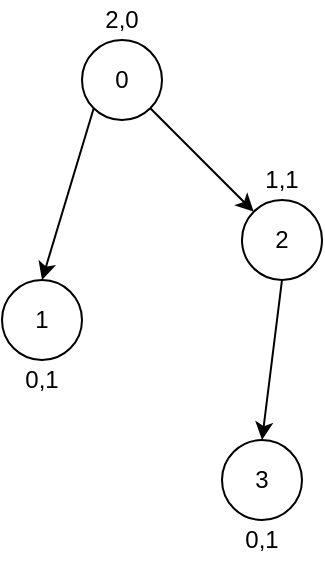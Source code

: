 <mxfile version="10.9.5" type="device"><diagram id="tzilsuKPeHLwmBVaRPQq" name="1"><mxGraphModel dx="1086" dy="808" grid="1" gridSize="10" guides="1" tooltips="1" connect="1" arrows="1" fold="1" page="1" pageScale="1" pageWidth="827" pageHeight="1169" math="0" shadow="0"><root><mxCell id="TahLA_ivWqD-6kH8Dcdh-0"/><mxCell id="TahLA_ivWqD-6kH8Dcdh-1" parent="TahLA_ivWqD-6kH8Dcdh-0"/><mxCell id="UxuVIZF3lTVWISwA5Wrb-0" value="0" style="ellipse;whiteSpace=wrap;html=1;aspect=fixed;" parent="TahLA_ivWqD-6kH8Dcdh-1" vertex="1"><mxGeometry x="80" y="40" width="40" height="40" as="geometry"/></mxCell><mxCell id="UxuVIZF3lTVWISwA5Wrb-1" value="1" style="ellipse;whiteSpace=wrap;html=1;aspect=fixed;" parent="TahLA_ivWqD-6kH8Dcdh-1" vertex="1"><mxGeometry x="40" y="160" width="40" height="40" as="geometry"/></mxCell><mxCell id="UxuVIZF3lTVWISwA5Wrb-2" value="2" style="ellipse;whiteSpace=wrap;html=1;aspect=fixed;" parent="TahLA_ivWqD-6kH8Dcdh-1" vertex="1"><mxGeometry x="160" y="120" width="40" height="40" as="geometry"/></mxCell><mxCell id="UxuVIZF3lTVWISwA5Wrb-3" value="3" style="ellipse;whiteSpace=wrap;html=1;aspect=fixed;" parent="TahLA_ivWqD-6kH8Dcdh-1" vertex="1"><mxGeometry x="150" y="240" width="40" height="40" as="geometry"/></mxCell><mxCell id="UxuVIZF3lTVWISwA5Wrb-4" value="" style="endArrow=classic;html=1;entryX=0.5;entryY=0;entryDx=0;entryDy=0;exitX=0;exitY=1;exitDx=0;exitDy=0;" parent="TahLA_ivWqD-6kH8Dcdh-1" source="UxuVIZF3lTVWISwA5Wrb-0" target="UxuVIZF3lTVWISwA5Wrb-1" edge="1"><mxGeometry width="50" height="50" relative="1" as="geometry"><mxPoint x="150" y="270" as="sourcePoint"/><mxPoint x="200" y="220" as="targetPoint"/></mxGeometry></mxCell><mxCell id="UxuVIZF3lTVWISwA5Wrb-5" value="" style="endArrow=classic;html=1;exitX=1;exitY=1;exitDx=0;exitDy=0;entryX=0;entryY=0;entryDx=0;entryDy=0;" parent="TahLA_ivWqD-6kH8Dcdh-1" source="UxuVIZF3lTVWISwA5Wrb-0" target="UxuVIZF3lTVWISwA5Wrb-2" edge="1"><mxGeometry width="50" height="50" relative="1" as="geometry"><mxPoint x="160" y="210" as="sourcePoint"/><mxPoint x="70" y="160" as="targetPoint"/></mxGeometry></mxCell><mxCell id="UxuVIZF3lTVWISwA5Wrb-6" value="" style="endArrow=classic;html=1;exitX=0.5;exitY=1;exitDx=0;exitDy=0;entryX=0.5;entryY=0;entryDx=0;entryDy=0;" parent="TahLA_ivWqD-6kH8Dcdh-1" source="UxuVIZF3lTVWISwA5Wrb-2" target="UxuVIZF3lTVWISwA5Wrb-3" edge="1"><mxGeometry width="50" height="50" relative="1" as="geometry"><mxPoint x="124" y="84" as="sourcePoint"/><mxPoint x="176" y="136" as="targetPoint"/></mxGeometry></mxCell><mxCell id="UxuVIZF3lTVWISwA5Wrb-9" value="2,0" style="text;html=1;strokeColor=none;fillColor=none;align=center;verticalAlign=middle;whiteSpace=wrap;rounded=0;" parent="TahLA_ivWqD-6kH8Dcdh-1" vertex="1"><mxGeometry x="80" y="20" width="40" height="20" as="geometry"/></mxCell><mxCell id="UxuVIZF3lTVWISwA5Wrb-10" value="0,1" style="text;html=1;strokeColor=none;fillColor=none;align=center;verticalAlign=middle;whiteSpace=wrap;rounded=0;" parent="TahLA_ivWqD-6kH8Dcdh-1" vertex="1"><mxGeometry x="40" y="200" width="40" height="20" as="geometry"/></mxCell><mxCell id="UxuVIZF3lTVWISwA5Wrb-11" value="1,1" style="text;html=1;strokeColor=none;fillColor=none;align=center;verticalAlign=middle;whiteSpace=wrap;rounded=0;" parent="TahLA_ivWqD-6kH8Dcdh-1" vertex="1"><mxGeometry x="160" y="100" width="40" height="20" as="geometry"/></mxCell><mxCell id="UxuVIZF3lTVWISwA5Wrb-12" value="0,1" style="text;html=1;strokeColor=none;fillColor=none;align=center;verticalAlign=middle;whiteSpace=wrap;rounded=0;" parent="TahLA_ivWqD-6kH8Dcdh-1" vertex="1"><mxGeometry x="150" y="280" width="40" height="20" as="geometry"/></mxCell></root></mxGraphModel></diagram><diagram name="2" id="OuB2vv3A0w0pG_8J8OXR"><mxGraphModel dx="752" dy="665" grid="1" gridSize="10" guides="1" tooltips="1" connect="1" arrows="1" fold="1" page="1" pageScale="1" pageWidth="827" pageHeight="1169" math="0" shadow="0"><root><mxCell id="rhlMoIoAInxL3PDS8vYJ-0"/><mxCell id="rhlMoIoAInxL3PDS8vYJ-1" parent="rhlMoIoAInxL3PDS8vYJ-0"/><mxCell id="rhlMoIoAInxL3PDS8vYJ-2" value="0" style="ellipse;whiteSpace=wrap;html=1;aspect=fixed;" vertex="1" parent="rhlMoIoAInxL3PDS8vYJ-1"><mxGeometry x="80" y="40" width="40" height="40" as="geometry"/></mxCell><mxCell id="rhlMoIoAInxL3PDS8vYJ-3" value="1" style="ellipse;whiteSpace=wrap;html=1;aspect=fixed;" vertex="1" parent="rhlMoIoAInxL3PDS8vYJ-1"><mxGeometry x="40" y="160" width="40" height="40" as="geometry"/></mxCell><mxCell id="rhlMoIoAInxL3PDS8vYJ-4" value="2" style="ellipse;whiteSpace=wrap;html=1;aspect=fixed;" vertex="1" parent="rhlMoIoAInxL3PDS8vYJ-1"><mxGeometry x="160" y="120" width="40" height="40" as="geometry"/></mxCell><mxCell id="rhlMoIoAInxL3PDS8vYJ-5" value="3" style="ellipse;whiteSpace=wrap;html=1;aspect=fixed;fillColor=#f8cecc;strokeColor=#b85450;" vertex="1" parent="rhlMoIoAInxL3PDS8vYJ-1"><mxGeometry x="150" y="240" width="40" height="40" as="geometry"/></mxCell><mxCell id="rhlMoIoAInxL3PDS8vYJ-6" value="" style="endArrow=classic;html=1;entryX=0.5;entryY=0;entryDx=0;entryDy=0;exitX=0;exitY=1;exitDx=0;exitDy=0;" edge="1" parent="rhlMoIoAInxL3PDS8vYJ-1" source="rhlMoIoAInxL3PDS8vYJ-2" target="rhlMoIoAInxL3PDS8vYJ-3"><mxGeometry width="50" height="50" relative="1" as="geometry"><mxPoint x="150" y="270" as="sourcePoint"/><mxPoint x="200" y="220" as="targetPoint"/></mxGeometry></mxCell><mxCell id="rhlMoIoAInxL3PDS8vYJ-7" value="" style="endArrow=classic;html=1;exitX=1;exitY=1;exitDx=0;exitDy=0;entryX=0;entryY=0;entryDx=0;entryDy=0;" edge="1" parent="rhlMoIoAInxL3PDS8vYJ-1" source="rhlMoIoAInxL3PDS8vYJ-2" target="rhlMoIoAInxL3PDS8vYJ-4"><mxGeometry width="50" height="50" relative="1" as="geometry"><mxPoint x="160" y="210" as="sourcePoint"/><mxPoint x="70" y="160" as="targetPoint"/></mxGeometry></mxCell><mxCell id="rhlMoIoAInxL3PDS8vYJ-8" value="" style="endArrow=classic;html=1;exitX=0.5;exitY=1;exitDx=0;exitDy=0;entryX=0.5;entryY=0;entryDx=0;entryDy=0;" edge="1" parent="rhlMoIoAInxL3PDS8vYJ-1" source="rhlMoIoAInxL3PDS8vYJ-4" target="rhlMoIoAInxL3PDS8vYJ-5"><mxGeometry width="50" height="50" relative="1" as="geometry"><mxPoint x="124" y="84" as="sourcePoint"/><mxPoint x="176" y="136" as="targetPoint"/></mxGeometry></mxCell><mxCell id="rhlMoIoAInxL3PDS8vYJ-9" value="2,0" style="text;html=1;strokeColor=none;fillColor=none;align=center;verticalAlign=middle;whiteSpace=wrap;rounded=0;" vertex="1" parent="rhlMoIoAInxL3PDS8vYJ-1"><mxGeometry x="80" y="20" width="40" height="20" as="geometry"/></mxCell><mxCell id="rhlMoIoAInxL3PDS8vYJ-10" value="0,1" style="text;html=1;strokeColor=none;fillColor=none;align=center;verticalAlign=middle;whiteSpace=wrap;rounded=0;" vertex="1" parent="rhlMoIoAInxL3PDS8vYJ-1"><mxGeometry x="40" y="200" width="40" height="20" as="geometry"/></mxCell><mxCell id="rhlMoIoAInxL3PDS8vYJ-11" value="1,1" style="text;html=1;strokeColor=none;fillColor=none;align=center;verticalAlign=middle;whiteSpace=wrap;rounded=0;" vertex="1" parent="rhlMoIoAInxL3PDS8vYJ-1"><mxGeometry x="160" y="100" width="40" height="20" as="geometry"/></mxCell><mxCell id="rhlMoIoAInxL3PDS8vYJ-12" value="0,&lt;font color=&quot;#ff0000&quot; size=&quot;1&quot;&gt;&lt;b style=&quot;font-size: 18px&quot;&gt;2&lt;/b&gt;&lt;/font&gt;" style="text;html=1;strokeColor=none;fillColor=none;align=center;verticalAlign=middle;whiteSpace=wrap;rounded=0;" vertex="1" parent="rhlMoIoAInxL3PDS8vYJ-1"><mxGeometry x="150" y="280" width="40" height="20" as="geometry"/></mxCell><mxCell id="rhlMoIoAInxL3PDS8vYJ-13" value="" style="endArrow=classic;html=1;exitX=1;exitY=1;exitDx=0;exitDy=0;entryX=0;entryY=0;entryDx=0;entryDy=0;" edge="1" parent="rhlMoIoAInxL3PDS8vYJ-1" source="rhlMoIoAInxL3PDS8vYJ-3" target="rhlMoIoAInxL3PDS8vYJ-5"><mxGeometry width="50" height="50" relative="1" as="geometry"><mxPoint x="190" y="170" as="sourcePoint"/><mxPoint x="180" y="250" as="targetPoint"/></mxGeometry></mxCell></root></mxGraphModel></diagram><diagram name="3" id="iRew954mCdvNhXYg4yZM"><mxGraphModel dx="752" dy="665" grid="1" gridSize="10" guides="1" tooltips="1" connect="1" arrows="1" fold="1" page="1" pageScale="1" pageWidth="827" pageHeight="1169" math="0" shadow="0"><root><mxCell id="q-_dCei5sOV43WWUDazu-0"/><mxCell id="q-_dCei5sOV43WWUDazu-1" parent="q-_dCei5sOV43WWUDazu-0"/><mxCell id="q-_dCei5sOV43WWUDazu-2" value="0" style="ellipse;whiteSpace=wrap;html=1;aspect=fixed;fillColor=#f8cecc;strokeColor=#b85450;" vertex="1" parent="q-_dCei5sOV43WWUDazu-1"><mxGeometry x="50" y="40" width="40" height="40" as="geometry"/></mxCell><mxCell id="q-_dCei5sOV43WWUDazu-3" value="1" style="ellipse;whiteSpace=wrap;html=1;aspect=fixed;fillColor=#f8cecc;strokeColor=#b85450;" vertex="1" parent="q-_dCei5sOV43WWUDazu-1"><mxGeometry x="40" y="160" width="40" height="40" as="geometry"/></mxCell><mxCell id="q-_dCei5sOV43WWUDazu-6" value="" style="endArrow=classic;html=1;entryX=0.5;entryY=0;entryDx=0;entryDy=0;exitX=0.5;exitY=1;exitDx=0;exitDy=0;startArrow=classic;startFill=1;" edge="1" parent="q-_dCei5sOV43WWUDazu-1" source="q-_dCei5sOV43WWUDazu-2" target="q-_dCei5sOV43WWUDazu-3"><mxGeometry width="50" height="50" relative="1" as="geometry"><mxPoint x="130" y="270" as="sourcePoint"/><mxPoint x="180" y="220" as="targetPoint"/></mxGeometry></mxCell><mxCell id="q-_dCei5sOV43WWUDazu-9" value="1,1" style="text;html=1;strokeColor=none;fillColor=none;align=center;verticalAlign=middle;whiteSpace=wrap;rounded=0;" vertex="1" parent="q-_dCei5sOV43WWUDazu-1"><mxGeometry x="50" y="20" width="40" height="20" as="geometry"/></mxCell><mxCell id="q-_dCei5sOV43WWUDazu-10" value="1,1" style="text;html=1;strokeColor=none;fillColor=none;align=center;verticalAlign=middle;whiteSpace=wrap;rounded=0;" vertex="1" parent="q-_dCei5sOV43WWUDazu-1"><mxGeometry x="40" y="200" width="40" height="20" as="geometry"/></mxCell></root></mxGraphModel></diagram><diagram name="4" id="dxi8ccusbVNxJw3dRPuW"><mxGraphModel dx="1086" dy="808" grid="1" gridSize="10" guides="1" tooltips="1" connect="1" arrows="1" fold="1" page="1" pageScale="1" pageWidth="827" pageHeight="1169" math="0" shadow="0"><root><mxCell id="f0vTfwAAW7bv08m2dScd-0"/><mxCell id="f0vTfwAAW7bv08m2dScd-1" parent="f0vTfwAAW7bv08m2dScd-0"/><mxCell id="f0vTfwAAW7bv08m2dScd-2" value="0" style="ellipse;whiteSpace=wrap;html=1;aspect=fixed;fillColor=#f8cecc;strokeColor=#b85450;" parent="f0vTfwAAW7bv08m2dScd-1" vertex="1"><mxGeometry x="80" y="40" width="40" height="40" as="geometry"/></mxCell><mxCell id="f0vTfwAAW7bv08m2dScd-3" value="1" style="ellipse;whiteSpace=wrap;html=1;aspect=fixed;" parent="f0vTfwAAW7bv08m2dScd-1" vertex="1"><mxGeometry x="40" y="120" width="40" height="40" as="geometry"/></mxCell><mxCell id="f0vTfwAAW7bv08m2dScd-4" value="" style="endArrow=classic;html=1;exitX=0;exitY=1;exitDx=0;exitDy=0;startArrow=classic;startFill=1;" parent="f0vTfwAAW7bv08m2dScd-1" source="f0vTfwAAW7bv08m2dScd-2" edge="1"><mxGeometry width="50" height="50" relative="1" as="geometry"><mxPoint x="130" y="270" as="sourcePoint"/><mxPoint x="70" y="120" as="targetPoint"/></mxGeometry></mxCell><mxCell id="f0vTfwAAW7bv08m2dScd-5" value="2,&lt;b style=&quot;color: rgb(255 , 0 , 0) ; font-size: 18px&quot;&gt;0&lt;/b&gt;" style="text;html=1;strokeColor=none;fillColor=none;align=center;verticalAlign=middle;whiteSpace=wrap;rounded=0;" parent="f0vTfwAAW7bv08m2dScd-1" vertex="1"><mxGeometry x="80" y="20" width="40" height="20" as="geometry"/></mxCell><mxCell id="f0vTfwAAW7bv08m2dScd-6" value="0,1" style="text;html=1;strokeColor=none;fillColor=none;align=center;verticalAlign=middle;whiteSpace=wrap;rounded=0;" parent="f0vTfwAAW7bv08m2dScd-1" vertex="1"><mxGeometry x="40" y="160" width="40" height="20" as="geometry"/></mxCell><mxCell id="f0vTfwAAW7bv08m2dScd-7" value="2" style="ellipse;whiteSpace=wrap;html=1;aspect=fixed;" parent="f0vTfwAAW7bv08m2dScd-1" vertex="1"><mxGeometry x="120" y="120" width="40" height="40" as="geometry"/></mxCell><mxCell id="f0vTfwAAW7bv08m2dScd-8" value="" style="endArrow=classic;html=1;entryX=0.5;entryY=0;entryDx=0;entryDy=0;exitX=1;exitY=1;exitDx=0;exitDy=0;startArrow=classic;startFill=1;" parent="f0vTfwAAW7bv08m2dScd-1" source="f0vTfwAAW7bv08m2dScd-2" target="f0vTfwAAW7bv08m2dScd-7" edge="1"><mxGeometry width="50" height="50" relative="1" as="geometry"><mxPoint x="96" y="84" as="sourcePoint"/><mxPoint x="70" y="130" as="targetPoint"/></mxGeometry></mxCell><mxCell id="xT1qbH80P8VRu6iQ39Rh-0" value="0,1" style="text;html=1;strokeColor=none;fillColor=none;align=center;verticalAlign=middle;whiteSpace=wrap;rounded=0;" parent="f0vTfwAAW7bv08m2dScd-1" vertex="1"><mxGeometry x="120" y="160" width="40" height="20" as="geometry"/></mxCell><mxCell id="xT1qbH80P8VRu6iQ39Rh-1" value="3" style="ellipse;whiteSpace=wrap;html=1;aspect=fixed;fillColor=#f8cecc;strokeColor=#b85450;" parent="f0vTfwAAW7bv08m2dScd-1" vertex="1"><mxGeometry x="240" y="40" width="40" height="40" as="geometry"/></mxCell><mxCell id="xT1qbH80P8VRu6iQ39Rh-2" value="4" style="ellipse;whiteSpace=wrap;html=1;aspect=fixed;" parent="f0vTfwAAW7bv08m2dScd-1" vertex="1"><mxGeometry x="200" y="120" width="40" height="40" as="geometry"/></mxCell><mxCell id="xT1qbH80P8VRu6iQ39Rh-3" value="" style="endArrow=classic;html=1;exitX=0;exitY=1;exitDx=0;exitDy=0;startArrow=classic;startFill=1;" parent="f0vTfwAAW7bv08m2dScd-1" source="xT1qbH80P8VRu6iQ39Rh-1" edge="1"><mxGeometry width="50" height="50" relative="1" as="geometry"><mxPoint x="290" y="270" as="sourcePoint"/><mxPoint x="230" y="120" as="targetPoint"/></mxGeometry></mxCell><mxCell id="xT1qbH80P8VRu6iQ39Rh-4" value="2,&lt;b style=&quot;color: rgb(255 , 0 , 0) ; font-size: 18px&quot;&gt;0&lt;/b&gt;" style="text;html=1;strokeColor=none;fillColor=none;align=center;verticalAlign=middle;whiteSpace=wrap;rounded=0;" parent="f0vTfwAAW7bv08m2dScd-1" vertex="1"><mxGeometry x="240" y="20" width="40" height="20" as="geometry"/></mxCell><mxCell id="xT1qbH80P8VRu6iQ39Rh-5" value="0,1" style="text;html=1;strokeColor=none;fillColor=none;align=center;verticalAlign=middle;whiteSpace=wrap;rounded=0;" parent="f0vTfwAAW7bv08m2dScd-1" vertex="1"><mxGeometry x="200" y="160" width="40" height="20" as="geometry"/></mxCell><mxCell id="xT1qbH80P8VRu6iQ39Rh-6" value="5" style="ellipse;whiteSpace=wrap;html=1;aspect=fixed;" parent="f0vTfwAAW7bv08m2dScd-1" vertex="1"><mxGeometry x="280" y="120" width="40" height="40" as="geometry"/></mxCell><mxCell id="xT1qbH80P8VRu6iQ39Rh-7" value="" style="endArrow=classic;html=1;entryX=0.5;entryY=0;entryDx=0;entryDy=0;exitX=1;exitY=1;exitDx=0;exitDy=0;startArrow=classic;startFill=1;" parent="f0vTfwAAW7bv08m2dScd-1" source="xT1qbH80P8VRu6iQ39Rh-1" target="xT1qbH80P8VRu6iQ39Rh-6" edge="1"><mxGeometry width="50" height="50" relative="1" as="geometry"><mxPoint x="256" y="84" as="sourcePoint"/><mxPoint x="230" y="130" as="targetPoint"/></mxGeometry></mxCell><mxCell id="xT1qbH80P8VRu6iQ39Rh-8" value="0,1" style="text;html=1;strokeColor=none;fillColor=none;align=center;verticalAlign=middle;whiteSpace=wrap;rounded=0;" parent="f0vTfwAAW7bv08m2dScd-1" vertex="1"><mxGeometry x="280" y="160" width="40" height="20" as="geometry"/></mxCell></root></mxGraphModel></diagram><diagram id="7oJwPOLyvhQTAYORcPGj" name="5"><mxGraphModel dx="752" dy="665" grid="1" gridSize="10" guides="1" tooltips="1" connect="1" arrows="1" fold="1" page="1" pageScale="1" pageWidth="827" pageHeight="1169" math="0" shadow="0"><root><mxCell id="0"/><mxCell id="1" parent="0"/><mxCell id="s56jSCcmBYTFe2Q5UO35-1" value="0" style="ellipse;whiteSpace=wrap;html=1;aspect=fixed;" vertex="1" parent="1"><mxGeometry x="200" y="40" width="40" height="40" as="geometry"/></mxCell><mxCell id="s56jSCcmBYTFe2Q5UO35-2" value="1" style="ellipse;whiteSpace=wrap;html=1;aspect=fixed;" vertex="1" parent="1"><mxGeometry x="120" y="120" width="40" height="40" as="geometry"/></mxCell><mxCell id="s56jSCcmBYTFe2Q5UO35-4" value="2" style="ellipse;whiteSpace=wrap;html=1;aspect=fixed;" vertex="1" parent="1"><mxGeometry x="40" y="200" width="40" height="40" as="geometry"/></mxCell><mxCell id="s56jSCcmBYTFe2Q5UO35-5" value="3" style="ellipse;whiteSpace=wrap;html=1;aspect=fixed;fillColor=#f8cecc;strokeColor=#b85450;" vertex="1" parent="1"><mxGeometry x="240" y="120" width="40" height="40" as="geometry"/></mxCell><mxCell id="s56jSCcmBYTFe2Q5UO35-6" value="" style="endArrow=classic;html=1;entryX=1;entryY=0;entryDx=0;entryDy=0;exitX=0;exitY=1;exitDx=0;exitDy=0;" edge="1" parent="1" source="s56jSCcmBYTFe2Q5UO35-1" target="s56jSCcmBYTFe2Q5UO35-2"><mxGeometry width="50" height="50" relative="1" as="geometry"><mxPoint x="150" y="270" as="sourcePoint"/><mxPoint x="200" y="220" as="targetPoint"/></mxGeometry></mxCell><mxCell id="s56jSCcmBYTFe2Q5UO35-7" value="" style="endArrow=classic;html=1;exitX=0;exitY=1;exitDx=0;exitDy=0;entryX=1;entryY=0;entryDx=0;entryDy=0;" edge="1" parent="1" source="s56jSCcmBYTFe2Q5UO35-2" target="s56jSCcmBYTFe2Q5UO35-4"><mxGeometry width="50" height="50" relative="1" as="geometry"><mxPoint x="160" y="210" as="sourcePoint"/><mxPoint x="70" y="160" as="targetPoint"/></mxGeometry></mxCell><mxCell id="89J2Xebp9jentbandLh8-1" value="1,0" style="text;html=1;strokeColor=none;fillColor=none;align=center;verticalAlign=middle;whiteSpace=wrap;rounded=0;" vertex="1" parent="1"><mxGeometry x="200" y="20" width="40" height="20" as="geometry"/></mxCell><mxCell id="89J2Xebp9jentbandLh8-2" value="0,1" style="text;html=1;strokeColor=none;fillColor=none;align=center;verticalAlign=middle;whiteSpace=wrap;rounded=0;" vertex="1" parent="1"><mxGeometry x="120" y="100" width="40" height="20" as="geometry"/></mxCell><mxCell id="89J2Xebp9jentbandLh8-3" value="0,1" style="text;html=1;strokeColor=none;fillColor=none;align=center;verticalAlign=middle;whiteSpace=wrap;rounded=0;" vertex="1" parent="1"><mxGeometry x="40" y="180" width="40" height="20" as="geometry"/></mxCell><mxCell id="89J2Xebp9jentbandLh8-4" value="&lt;font style=&quot;font-size: 18px&quot; color=&quot;#ff0000&quot;&gt;&lt;b&gt;0&lt;/b&gt;&lt;/font&gt;,&lt;font color=&quot;#ff0000&quot; size=&quot;1&quot;&gt;&lt;b style=&quot;font-size: 18px&quot;&gt;0&lt;/b&gt;&lt;/font&gt;" style="text;html=1;strokeColor=none;fillColor=none;align=center;verticalAlign=middle;whiteSpace=wrap;rounded=0;" vertex="1" parent="1"><mxGeometry x="240" y="100" width="40" height="20" as="geometry"/></mxCell></root></mxGraphModel></diagram><diagram id="eJsGkg4Y9SYTlT6RRobm" name="6"><mxGraphModel dx="752" dy="665" grid="1" gridSize="10" guides="1" tooltips="1" connect="1" arrows="1" fold="1" page="1" pageScale="1" pageWidth="827" pageHeight="1169" math="0" shadow="0"><root><mxCell id="_qc18UrP6PsXFYHB3oFY-0"/><mxCell id="_qc18UrP6PsXFYHB3oFY-1" parent="_qc18UrP6PsXFYHB3oFY-0"/><mxCell id="TBshj9O38pbIQRuQREiN-0" value="0" style="ellipse;whiteSpace=wrap;html=1;aspect=fixed;" vertex="1" parent="_qc18UrP6PsXFYHB3oFY-1"><mxGeometry x="120" y="40" width="40" height="40" as="geometry"/></mxCell><mxCell id="TBshj9O38pbIQRuQREiN-1" value="1" style="ellipse;whiteSpace=wrap;html=1;aspect=fixed;" vertex="1" parent="_qc18UrP6PsXFYHB3oFY-1"><mxGeometry x="40" y="120" width="40" height="40" as="geometry"/></mxCell><mxCell id="TBshj9O38pbIQRuQREiN-2" value="" style="endArrow=classic;html=1;entryX=0;entryY=1;entryDx=0;entryDy=0;exitX=1;exitY=0;exitDx=0;exitDy=0;" edge="1" parent="_qc18UrP6PsXFYHB3oFY-1" source="TBshj9O38pbIQRuQREiN-1" target="TBshj9O38pbIQRuQREiN-0"><mxGeometry width="50" height="50" relative="1" as="geometry"><mxPoint x="140" y="170" as="sourcePoint"/><mxPoint x="120" y="220" as="targetPoint"/></mxGeometry></mxCell><mxCell id="okoJB74CuKhFY-HelTF_-0" value="1,0" style="text;html=1;strokeColor=none;fillColor=none;align=center;verticalAlign=middle;whiteSpace=wrap;rounded=0;" vertex="1" parent="_qc18UrP6PsXFYHB3oFY-1"><mxGeometry x="40" y="100" width="40" height="20" as="geometry"/></mxCell><mxCell id="okoJB74CuKhFY-HelTF_-1" value="0,1" style="text;html=1;strokeColor=none;fillColor=none;align=center;verticalAlign=middle;whiteSpace=wrap;rounded=0;" vertex="1" parent="_qc18UrP6PsXFYHB3oFY-1"><mxGeometry x="120" y="20" width="40" height="20" as="geometry"/></mxCell></root></mxGraphModel></diagram><diagram id="9KG7ILoRzXIp5hVebV16" name="0"><mxGraphModel dx="1086" dy="808" grid="1" gridSize="10" guides="1" tooltips="1" connect="1" arrows="1" fold="1" page="1" pageScale="1" pageWidth="827" pageHeight="1169" math="0" shadow="0"><root><mxCell id="1z4_RB2sJ3vrBoNft8wA-0"/><mxCell id="1z4_RB2sJ3vrBoNft8wA-1" parent="1z4_RB2sJ3vrBoNft8wA-0"/><mxCell id="E2newRvd8d_3aQKmBRaZ-0" value="0" style="ellipse;whiteSpace=wrap;html=1;aspect=fixed;" vertex="1" parent="1z4_RB2sJ3vrBoNft8wA-1"><mxGeometry x="80" y="40" width="40" height="40" as="geometry"/></mxCell><mxCell id="E2newRvd8d_3aQKmBRaZ-1" value="1" style="ellipse;whiteSpace=wrap;html=1;aspect=fixed;" vertex="1" parent="1z4_RB2sJ3vrBoNft8wA-1"><mxGeometry x="40" y="160" width="40" height="40" as="geometry"/></mxCell><mxCell id="E2newRvd8d_3aQKmBRaZ-2" value="2" style="ellipse;whiteSpace=wrap;html=1;aspect=fixed;" vertex="1" parent="1z4_RB2sJ3vrBoNft8wA-1"><mxGeometry x="160" y="120" width="40" height="40" as="geometry"/></mxCell><mxCell id="E2newRvd8d_3aQKmBRaZ-3" value="" style="endArrow=classic;html=1;entryX=0.5;entryY=0;entryDx=0;entryDy=0;exitX=0;exitY=1;exitDx=0;exitDy=0;" edge="1" parent="1z4_RB2sJ3vrBoNft8wA-1" source="E2newRvd8d_3aQKmBRaZ-0" target="E2newRvd8d_3aQKmBRaZ-1"><mxGeometry width="50" height="50" relative="1" as="geometry"><mxPoint x="150" y="270" as="sourcePoint"/><mxPoint x="200" y="220" as="targetPoint"/></mxGeometry></mxCell><mxCell id="E2newRvd8d_3aQKmBRaZ-4" value="" style="endArrow=classic;html=1;exitX=1;exitY=1;exitDx=0;exitDy=0;entryX=0;entryY=0;entryDx=0;entryDy=0;" edge="1" parent="1z4_RB2sJ3vrBoNft8wA-1" source="E2newRvd8d_3aQKmBRaZ-0" target="E2newRvd8d_3aQKmBRaZ-2"><mxGeometry width="50" height="50" relative="1" as="geometry"><mxPoint x="160" y="210" as="sourcePoint"/><mxPoint x="70" y="160" as="targetPoint"/></mxGeometry></mxCell><mxCell id="E2newRvd8d_3aQKmBRaZ-5" value="[2,0]" style="text;html=1;strokeColor=none;fillColor=none;align=center;verticalAlign=middle;whiteSpace=wrap;rounded=0;" vertex="1" parent="1z4_RB2sJ3vrBoNft8wA-1"><mxGeometry x="80" y="20" width="40" height="20" as="geometry"/></mxCell><mxCell id="E2newRvd8d_3aQKmBRaZ-6" value="[0,1]" style="text;html=1;strokeColor=none;fillColor=none;align=center;verticalAlign=middle;whiteSpace=wrap;rounded=0;" vertex="1" parent="1z4_RB2sJ3vrBoNft8wA-1"><mxGeometry x="40" y="200" width="40" height="20" as="geometry"/></mxCell><mxCell id="E2newRvd8d_3aQKmBRaZ-7" value="[0,1]" style="text;html=1;strokeColor=none;fillColor=none;align=center;verticalAlign=middle;whiteSpace=wrap;rounded=0;" vertex="1" parent="1z4_RB2sJ3vrBoNft8wA-1"><mxGeometry x="160" y="100" width="40" height="20" as="geometry"/></mxCell></root></mxGraphModel></diagram></mxfile>